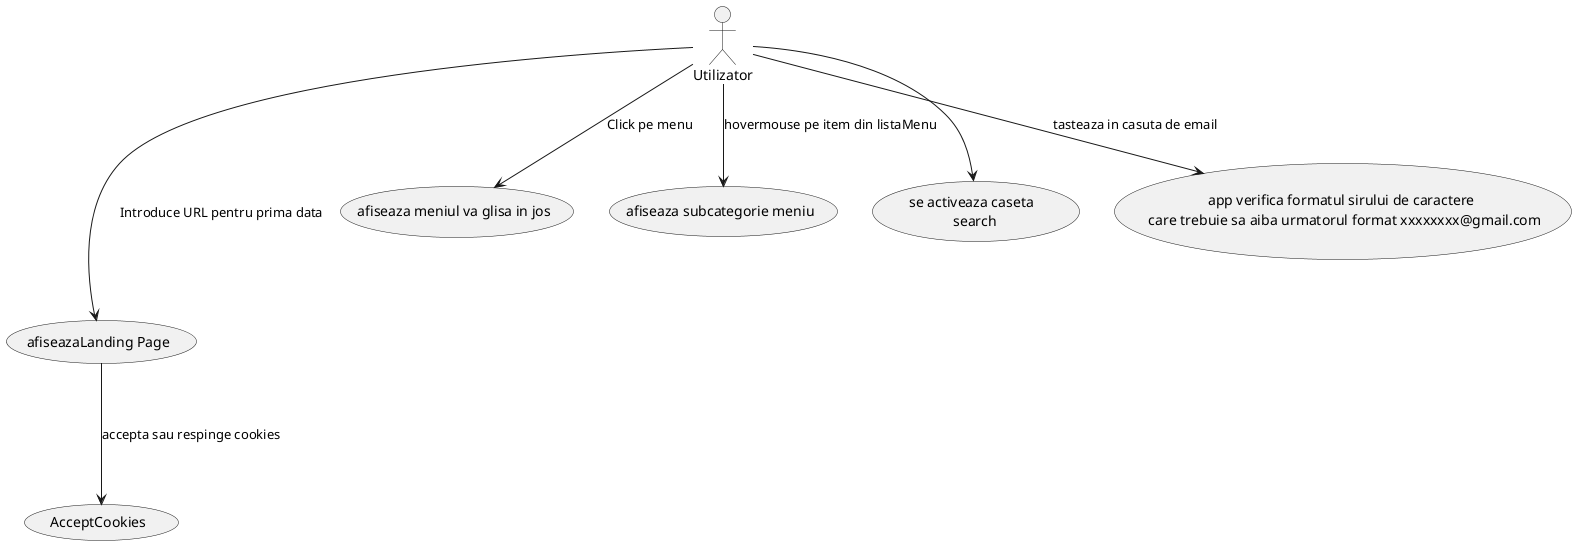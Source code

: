 @startuml
'https://plantuml.com/use-case-diagram

:Utilizator: as user

user ---> (afiseazaLanding Page) : Introduce URL pentru prima data

(afiseazaLanding Page) ---> (AcceptCookies) : accepta sau respinge cookies


user --> (afiseaza meniul va glisa in jos) : Click pe menu

user --> (afiseaza subcategorie meniu) : hovermouse pe item din listaMenu

user --> (se activeaza caseta \n search)

user --> (app verifica formatul sirului de caractere \n care trebuie sa aiba urmatorul format xxxxxxxx@gmail.com) : tasteaza in casuta de email





@enduml